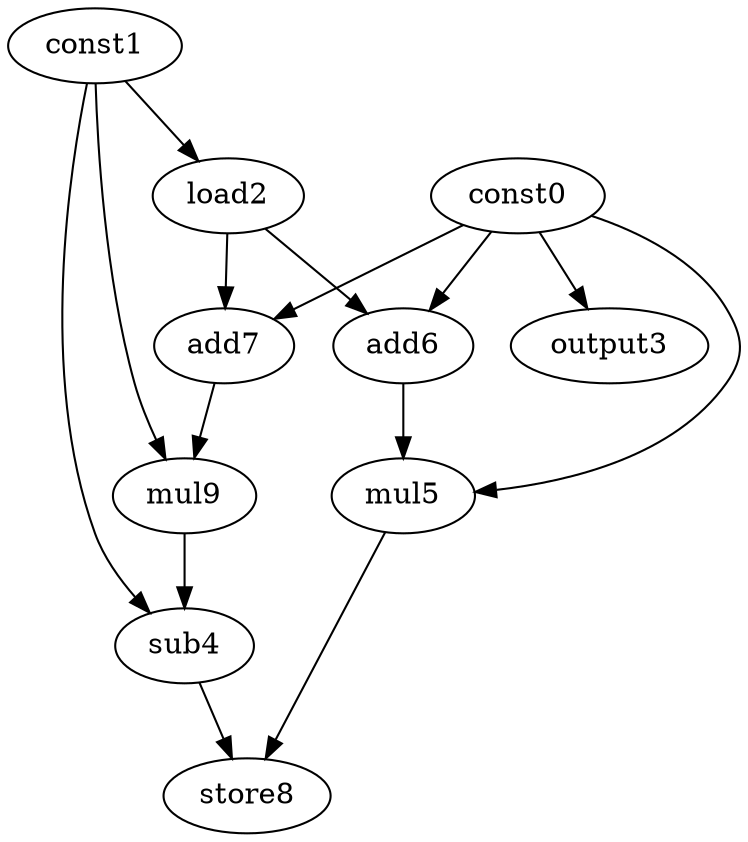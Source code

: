 digraph G { 
const0[opcode=const]; 
const1[opcode=const]; 
load2[opcode=load]; 
output3[opcode=output]; 
sub4[opcode=sub]; 
mul5[opcode=mul]; 
add6[opcode=add]; 
add7[opcode=add]; 
store8[opcode=store]; 
mul9[opcode=mul]; 
const1->load2[operand=0];
const0->output3[operand=0];
const0->add6[operand=0];
load2->add6[operand=1];
const0->add7[operand=0];
load2->add7[operand=1];
const0->mul5[operand=0];
add6->mul5[operand=1];
const1->mul9[operand=0];
add7->mul9[operand=1];
mul9->sub4[operand=0];
const1->sub4[operand=1];
sub4->store8[operand=0];
mul5->store8[operand=1];
}
